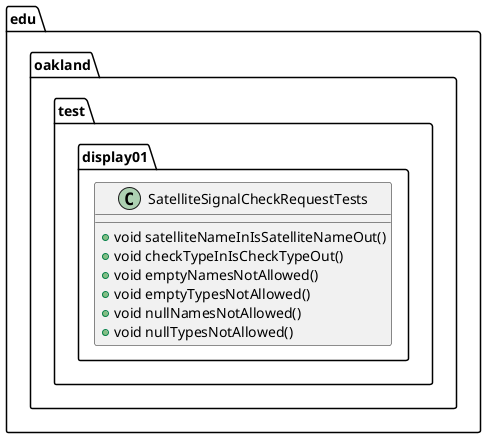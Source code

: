 @startuml SatelliteSignalCheckRequestTests

package edu.oakland.test.display01 {
  class SatelliteSignalCheckRequestTests {
    + void satelliteNameInIsSatelliteNameOut()
    + void checkTypeInIsCheckTypeOut()
    + void emptyNamesNotAllowed()
    + void emptyTypesNotAllowed()
    + void nullNamesNotAllowed()
    + void nullTypesNotAllowed()
  }
}

@enduml